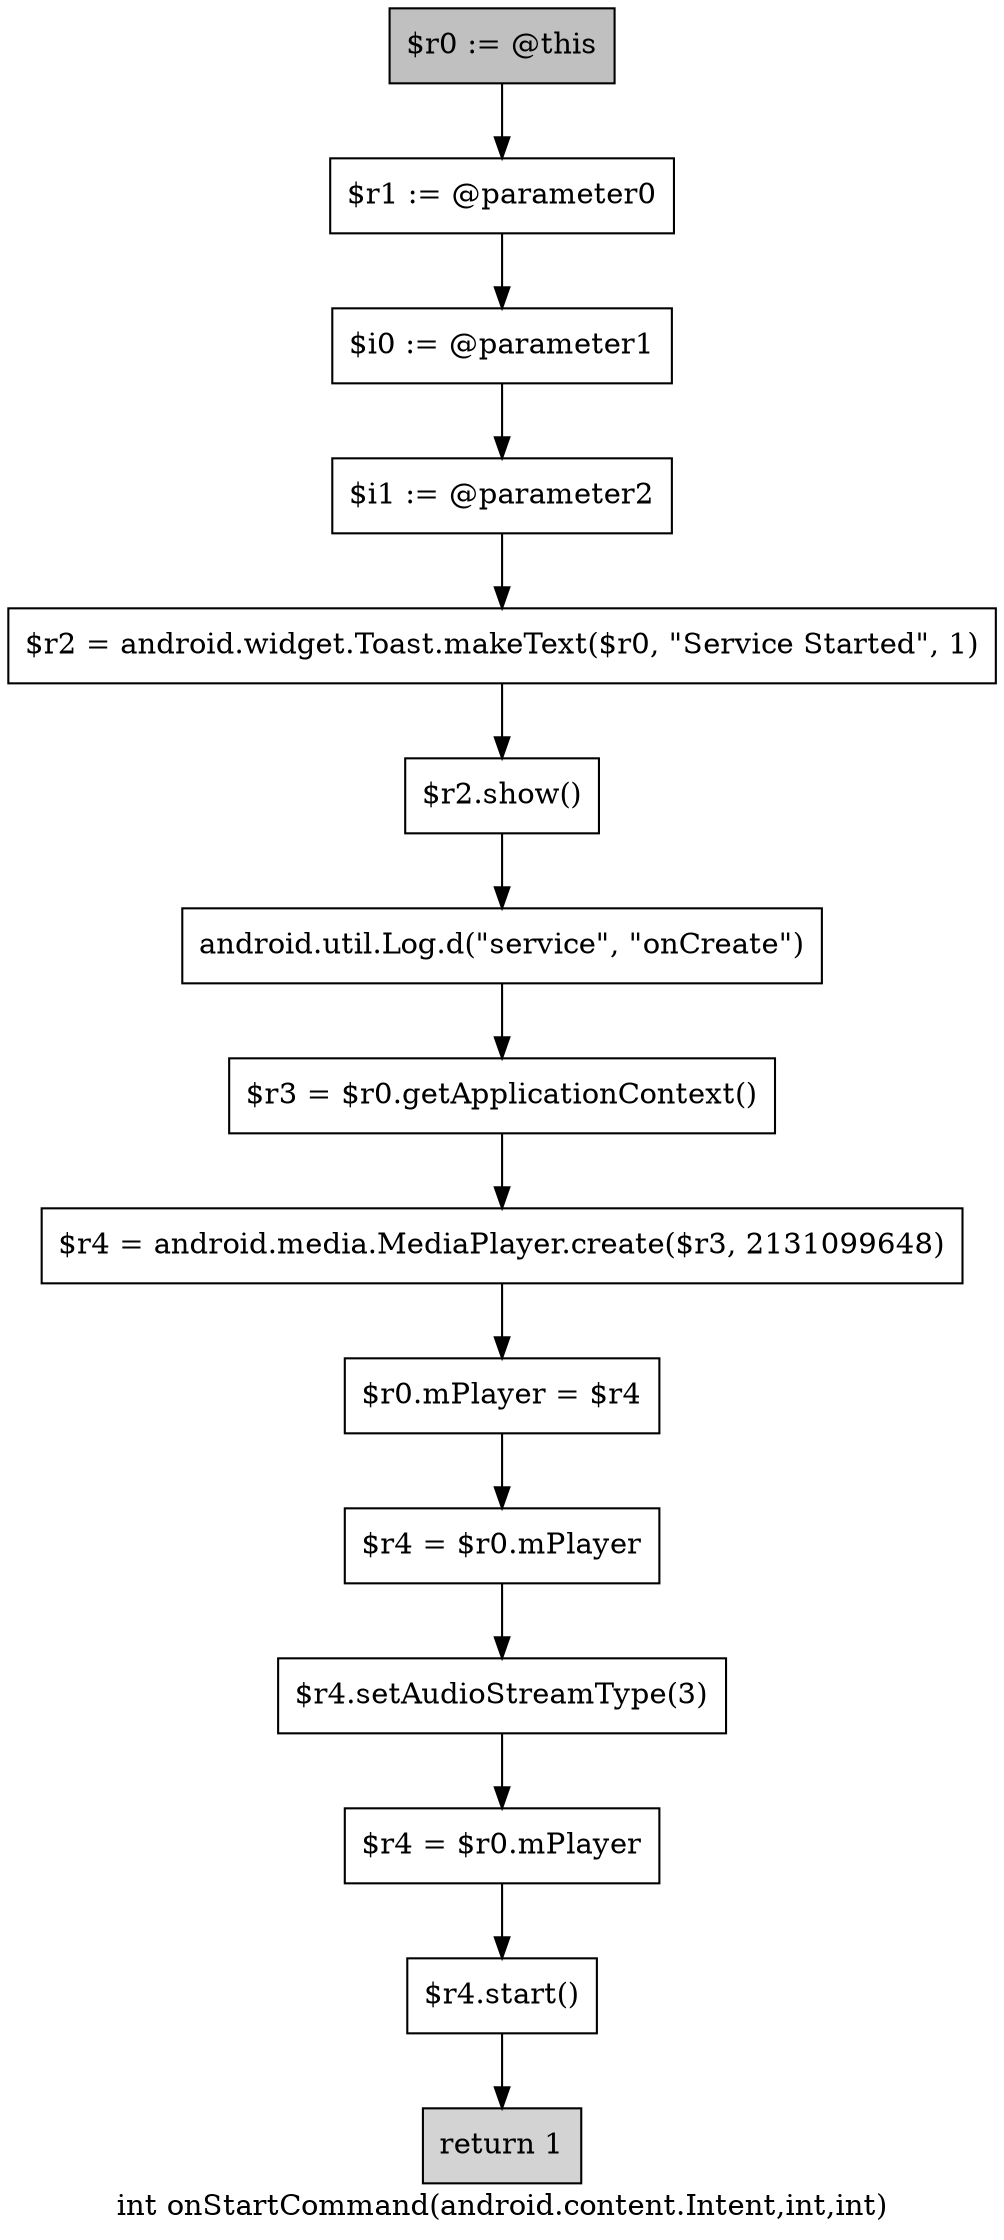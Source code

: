 digraph "int onStartCommand(android.content.Intent,int,int)" {
    label="int onStartCommand(android.content.Intent,int,int)";
    node [shape=box];
    "0" [style=filled,fillcolor=gray,label="$r0 := @this",];
    "1" [label="$r1 := @parameter0",];
    "0"->"1";
    "2" [label="$i0 := @parameter1",];
    "1"->"2";
    "3" [label="$i1 := @parameter2",];
    "2"->"3";
    "4" [label="$r2 = android.widget.Toast.makeText($r0, \"Service Started\", 1)",];
    "3"->"4";
    "5" [label="$r2.show()",];
    "4"->"5";
    "6" [label="android.util.Log.d(\"service\", \"onCreate\")",];
    "5"->"6";
    "7" [label="$r3 = $r0.getApplicationContext()",];
    "6"->"7";
    "8" [label="$r4 = android.media.MediaPlayer.create($r3, 2131099648)",];
    "7"->"8";
    "9" [label="$r0.mPlayer = $r4",];
    "8"->"9";
    "10" [label="$r4 = $r0.mPlayer",];
    "9"->"10";
    "11" [label="$r4.setAudioStreamType(3)",];
    "10"->"11";
    "12" [label="$r4 = $r0.mPlayer",];
    "11"->"12";
    "13" [label="$r4.start()",];
    "12"->"13";
    "14" [style=filled,fillcolor=lightgray,label="return 1",];
    "13"->"14";
}
